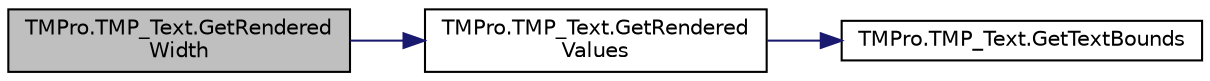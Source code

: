 digraph "TMPro.TMP_Text.GetRenderedWidth"
{
 // LATEX_PDF_SIZE
  edge [fontname="Helvetica",fontsize="10",labelfontname="Helvetica",labelfontsize="10"];
  node [fontname="Helvetica",fontsize="10",shape=record];
  rankdir="LR";
  Node1 [label="TMPro.TMP_Text.GetRendered\lWidth",height=0.2,width=0.4,color="black", fillcolor="grey75", style="filled", fontcolor="black",tooltip="Method returning the rendered width of the text object."];
  Node1 -> Node2 [color="midnightblue",fontsize="10",style="solid",fontname="Helvetica"];
  Node2 [label="TMPro.TMP_Text.GetRendered\lValues",height=0.2,width=0.4,color="black", fillcolor="white", style="filled",URL="$class_t_m_pro_1_1_t_m_p___text.html#aac1235e0778a66ae1cf9c174196171c5",tooltip="Method returning the rendered width and height of the text object."];
  Node2 -> Node3 [color="midnightblue",fontsize="10",style="solid",fontname="Helvetica"];
  Node3 [label="TMPro.TMP_Text.GetTextBounds",height=0.2,width=0.4,color="black", fillcolor="white", style="filled",URL="$class_t_m_pro_1_1_t_m_p___text.html#a283ef3decc85a36d428cbc270647dde6",tooltip="Method which returns the bounds of the text object;"];
}
